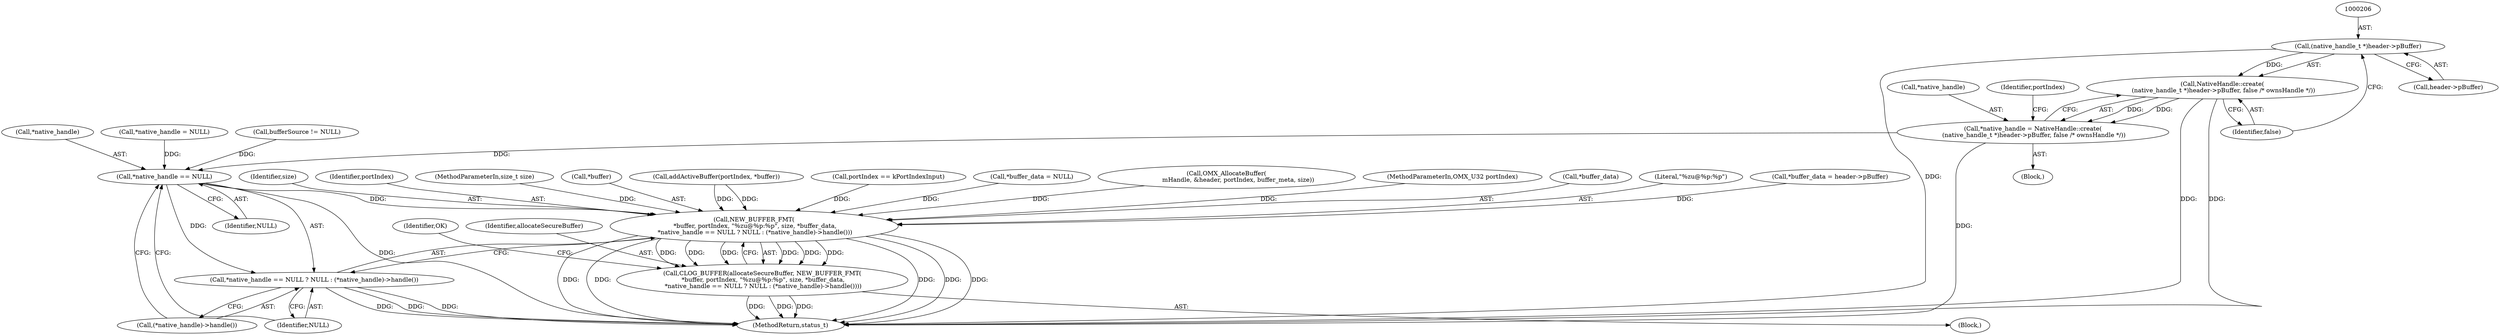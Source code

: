 digraph "0_Android_1d4feebdb85db46e138530f360d9ff2490e14353@pointer" {
"1000205" [label="(Call,(native_handle_t *)header->pBuffer)"];
"1000204" [label="(Call,NativeHandle::create(\n (native_handle_t *)header->pBuffer, false /* ownsHandle */))"];
"1000201" [label="(Call,*native_handle = NativeHandle::create(\n (native_handle_t *)header->pBuffer, false /* ownsHandle */))"];
"1000250" [label="(Call,*native_handle == NULL)"];
"1000241" [label="(Call,NEW_BUFFER_FMT(\n *buffer, portIndex, \"%zu@%p:%p\", size, *buffer_data,\n *native_handle == NULL ? NULL : (*native_handle)->handle()))"];
"1000239" [label="(Call,CLOG_BUFFER(allocateSecureBuffer, NEW_BUFFER_FMT(\n *buffer, portIndex, \"%zu@%p:%p\", size, *buffer_data,\n *native_handle == NULL ? NULL : (*native_handle)->handle())))"];
"1000249" [label="(Call,*native_handle == NULL ? NULL : (*native_handle)->handle())"];
"1000246" [label="(Identifier,size)"];
"1000244" [label="(Identifier,portIndex)"];
"1000249" [label="(Call,*native_handle == NULL ? NULL : (*native_handle)->handle())"];
"1000103" [label="(MethodParameterIn,size_t size)"];
"1000242" [label="(Call,*buffer)"];
"1000251" [label="(Call,*native_handle)"];
"1000253" [label="(Identifier,NULL)"];
"1000258" [label="(MethodReturn,status_t)"];
"1000223" [label="(Call,addActiveBuffer(portIndex, *buffer))"];
"1000254" [label="(Identifier,NULL)"];
"1000219" [label="(Call,*native_handle = NULL)"];
"1000239" [label="(Call,CLOG_BUFFER(allocateSecureBuffer, NEW_BUFFER_FMT(\n *buffer, portIndex, \"%zu@%p:%p\", size, *buffer_data,\n *native_handle == NULL ? NULL : (*native_handle)->handle())))"];
"1000233" [label="(Call,portIndex == kPortIndexInput)"];
"1000257" [label="(Identifier,OK)"];
"1000240" [label="(Identifier,allocateSecureBuffer)"];
"1000107" [label="(Block,)"];
"1000202" [label="(Call,*native_handle)"];
"1000230" [label="(Call,bufferSource != NULL)"];
"1000197" [label="(Call,*buffer_data = NULL)"];
"1000149" [label="(Call,OMX_AllocateBuffer(\n            mHandle, &header, portIndex, buffer_meta, size))"];
"1000207" [label="(Call,header->pBuffer)"];
"1000196" [label="(Block,)"];
"1000102" [label="(MethodParameterIn,OMX_U32 portIndex)"];
"1000201" [label="(Call,*native_handle = NativeHandle::create(\n (native_handle_t *)header->pBuffer, false /* ownsHandle */))"];
"1000241" [label="(Call,NEW_BUFFER_FMT(\n *buffer, portIndex, \"%zu@%p:%p\", size, *buffer_data,\n *native_handle == NULL ? NULL : (*native_handle)->handle()))"];
"1000204" [label="(Call,NativeHandle::create(\n (native_handle_t *)header->pBuffer, false /* ownsHandle */))"];
"1000247" [label="(Call,*buffer_data)"];
"1000224" [label="(Identifier,portIndex)"];
"1000255" [label="(Call,(*native_handle)->handle())"];
"1000250" [label="(Call,*native_handle == NULL)"];
"1000245" [label="(Literal,\"%zu@%p:%p\")"];
"1000213" [label="(Call,*buffer_data = header->pBuffer)"];
"1000205" [label="(Call,(native_handle_t *)header->pBuffer)"];
"1000210" [label="(Identifier,false)"];
"1000205" -> "1000204"  [label="AST: "];
"1000205" -> "1000207"  [label="CFG: "];
"1000206" -> "1000205"  [label="AST: "];
"1000207" -> "1000205"  [label="AST: "];
"1000210" -> "1000205"  [label="CFG: "];
"1000205" -> "1000258"  [label="DDG: "];
"1000205" -> "1000204"  [label="DDG: "];
"1000204" -> "1000201"  [label="AST: "];
"1000204" -> "1000210"  [label="CFG: "];
"1000210" -> "1000204"  [label="AST: "];
"1000201" -> "1000204"  [label="CFG: "];
"1000204" -> "1000258"  [label="DDG: "];
"1000204" -> "1000258"  [label="DDG: "];
"1000204" -> "1000201"  [label="DDG: "];
"1000204" -> "1000201"  [label="DDG: "];
"1000201" -> "1000196"  [label="AST: "];
"1000202" -> "1000201"  [label="AST: "];
"1000224" -> "1000201"  [label="CFG: "];
"1000201" -> "1000258"  [label="DDG: "];
"1000201" -> "1000250"  [label="DDG: "];
"1000250" -> "1000249"  [label="AST: "];
"1000250" -> "1000253"  [label="CFG: "];
"1000251" -> "1000250"  [label="AST: "];
"1000253" -> "1000250"  [label="AST: "];
"1000254" -> "1000250"  [label="CFG: "];
"1000255" -> "1000250"  [label="CFG: "];
"1000250" -> "1000258"  [label="DDG: "];
"1000250" -> "1000241"  [label="DDG: "];
"1000219" -> "1000250"  [label="DDG: "];
"1000230" -> "1000250"  [label="DDG: "];
"1000250" -> "1000249"  [label="DDG: "];
"1000241" -> "1000239"  [label="AST: "];
"1000241" -> "1000249"  [label="CFG: "];
"1000242" -> "1000241"  [label="AST: "];
"1000244" -> "1000241"  [label="AST: "];
"1000245" -> "1000241"  [label="AST: "];
"1000246" -> "1000241"  [label="AST: "];
"1000247" -> "1000241"  [label="AST: "];
"1000249" -> "1000241"  [label="AST: "];
"1000239" -> "1000241"  [label="CFG: "];
"1000241" -> "1000258"  [label="DDG: "];
"1000241" -> "1000258"  [label="DDG: "];
"1000241" -> "1000258"  [label="DDG: "];
"1000241" -> "1000258"  [label="DDG: "];
"1000241" -> "1000258"  [label="DDG: "];
"1000241" -> "1000239"  [label="DDG: "];
"1000241" -> "1000239"  [label="DDG: "];
"1000241" -> "1000239"  [label="DDG: "];
"1000241" -> "1000239"  [label="DDG: "];
"1000241" -> "1000239"  [label="DDG: "];
"1000241" -> "1000239"  [label="DDG: "];
"1000223" -> "1000241"  [label="DDG: "];
"1000223" -> "1000241"  [label="DDG: "];
"1000233" -> "1000241"  [label="DDG: "];
"1000102" -> "1000241"  [label="DDG: "];
"1000149" -> "1000241"  [label="DDG: "];
"1000103" -> "1000241"  [label="DDG: "];
"1000213" -> "1000241"  [label="DDG: "];
"1000197" -> "1000241"  [label="DDG: "];
"1000239" -> "1000107"  [label="AST: "];
"1000240" -> "1000239"  [label="AST: "];
"1000257" -> "1000239"  [label="CFG: "];
"1000239" -> "1000258"  [label="DDG: "];
"1000239" -> "1000258"  [label="DDG: "];
"1000239" -> "1000258"  [label="DDG: "];
"1000249" -> "1000254"  [label="CFG: "];
"1000249" -> "1000255"  [label="CFG: "];
"1000254" -> "1000249"  [label="AST: "];
"1000255" -> "1000249"  [label="AST: "];
"1000249" -> "1000258"  [label="DDG: "];
"1000249" -> "1000258"  [label="DDG: "];
"1000249" -> "1000258"  [label="DDG: "];
}
